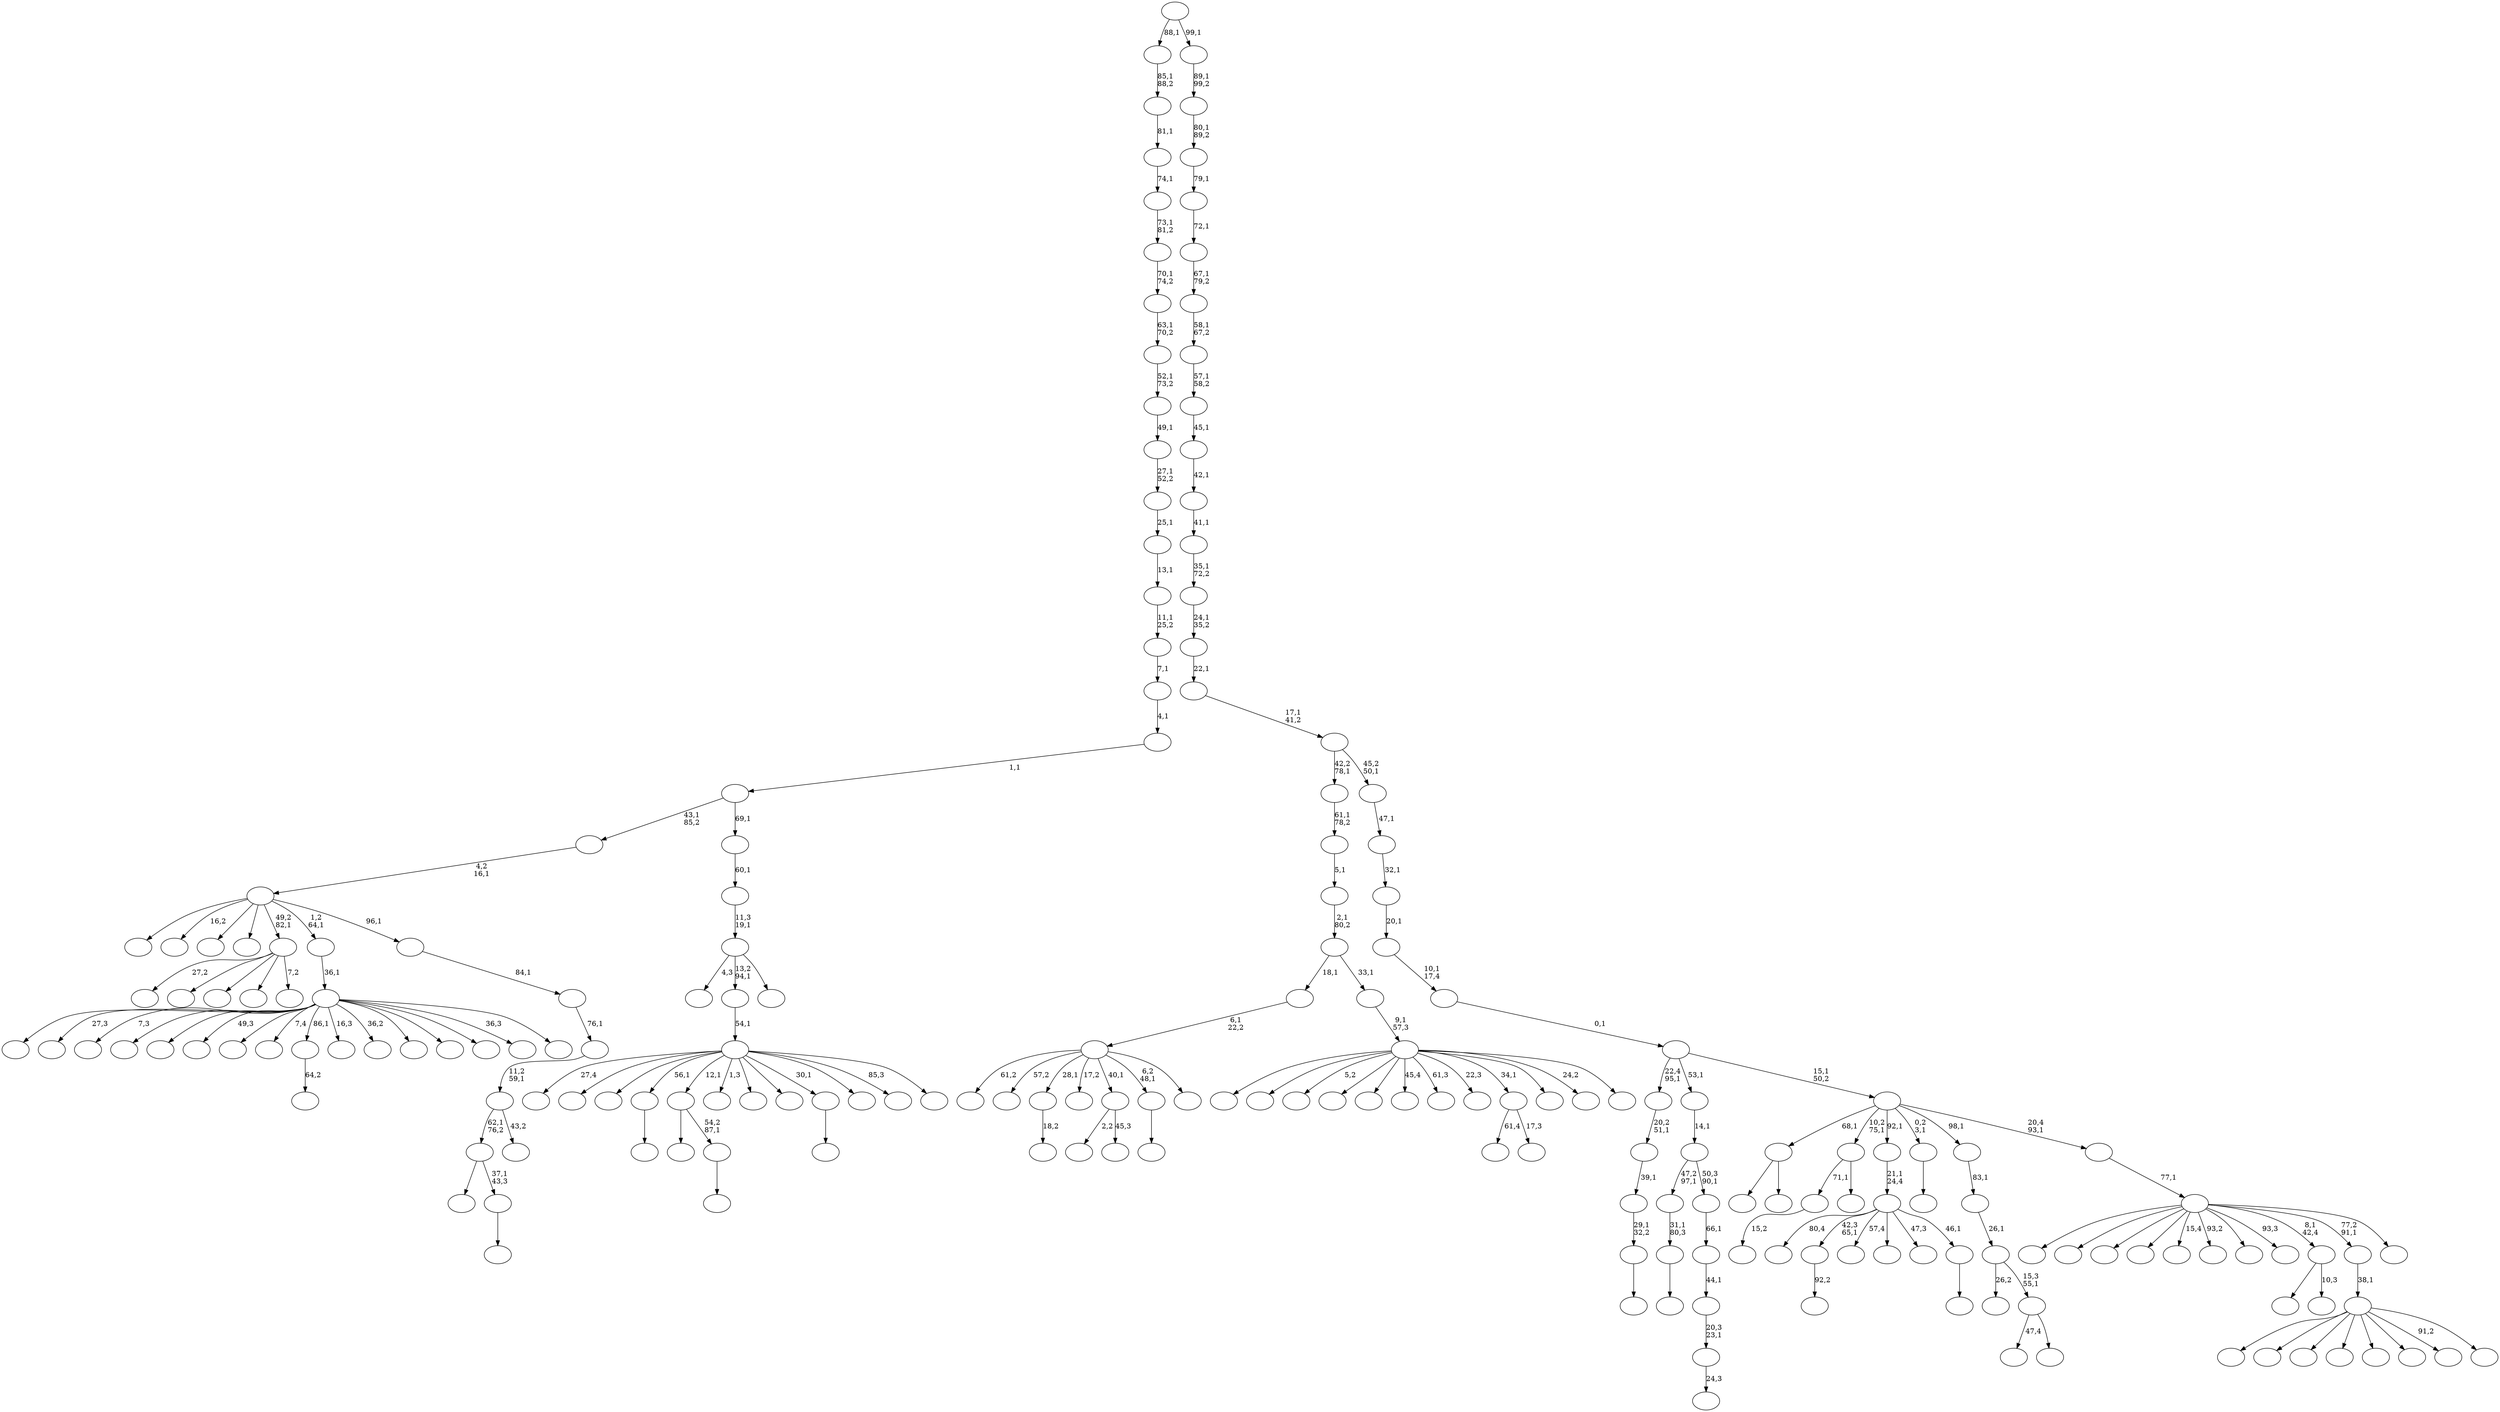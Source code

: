 digraph T {
	200 [label=""]
	199 [label=""]
	198 [label=""]
	197 [label=""]
	196 [label=""]
	195 [label=""]
	194 [label=""]
	193 [label=""]
	192 [label=""]
	191 [label=""]
	190 [label=""]
	189 [label=""]
	188 [label=""]
	187 [label=""]
	186 [label=""]
	185 [label=""]
	184 [label=""]
	183 [label=""]
	182 [label=""]
	181 [label=""]
	180 [label=""]
	179 [label=""]
	178 [label=""]
	177 [label=""]
	176 [label=""]
	175 [label=""]
	174 [label=""]
	173 [label=""]
	172 [label=""]
	171 [label=""]
	170 [label=""]
	169 [label=""]
	168 [label=""]
	167 [label=""]
	166 [label=""]
	165 [label=""]
	164 [label=""]
	163 [label=""]
	162 [label=""]
	161 [label=""]
	160 [label=""]
	159 [label=""]
	158 [label=""]
	157 [label=""]
	156 [label=""]
	155 [label=""]
	154 [label=""]
	153 [label=""]
	152 [label=""]
	151 [label=""]
	150 [label=""]
	149 [label=""]
	148 [label=""]
	147 [label=""]
	146 [label=""]
	145 [label=""]
	144 [label=""]
	143 [label=""]
	142 [label=""]
	141 [label=""]
	140 [label=""]
	139 [label=""]
	138 [label=""]
	137 [label=""]
	136 [label=""]
	135 [label=""]
	134 [label=""]
	133 [label=""]
	132 [label=""]
	131 [label=""]
	130 [label=""]
	129 [label=""]
	128 [label=""]
	127 [label=""]
	126 [label=""]
	125 [label=""]
	124 [label=""]
	123 [label=""]
	122 [label=""]
	121 [label=""]
	120 [label=""]
	119 [label=""]
	118 [label=""]
	117 [label=""]
	116 [label=""]
	115 [label=""]
	114 [label=""]
	113 [label=""]
	112 [label=""]
	111 [label=""]
	110 [label=""]
	109 [label=""]
	108 [label=""]
	107 [label=""]
	106 [label=""]
	105 [label=""]
	104 [label=""]
	103 [label=""]
	102 [label=""]
	101 [label=""]
	100 [label=""]
	99 [label=""]
	98 [label=""]
	97 [label=""]
	96 [label=""]
	95 [label=""]
	94 [label=""]
	93 [label=""]
	92 [label=""]
	91 [label=""]
	90 [label=""]
	89 [label=""]
	88 [label=""]
	87 [label=""]
	86 [label=""]
	85 [label=""]
	84 [label=""]
	83 [label=""]
	82 [label=""]
	81 [label=""]
	80 [label=""]
	79 [label=""]
	78 [label=""]
	77 [label=""]
	76 [label=""]
	75 [label=""]
	74 [label=""]
	73 [label=""]
	72 [label=""]
	71 [label=""]
	70 [label=""]
	69 [label=""]
	68 [label=""]
	67 [label=""]
	66 [label=""]
	65 [label=""]
	64 [label=""]
	63 [label=""]
	62 [label=""]
	61 [label=""]
	60 [label=""]
	59 [label=""]
	58 [label=""]
	57 [label=""]
	56 [label=""]
	55 [label=""]
	54 [label=""]
	53 [label=""]
	52 [label=""]
	51 [label=""]
	50 [label=""]
	49 [label=""]
	48 [label=""]
	47 [label=""]
	46 [label=""]
	45 [label=""]
	44 [label=""]
	43 [label=""]
	42 [label=""]
	41 [label=""]
	40 [label=""]
	39 [label=""]
	38 [label=""]
	37 [label=""]
	36 [label=""]
	35 [label=""]
	34 [label=""]
	33 [label=""]
	32 [label=""]
	31 [label=""]
	30 [label=""]
	29 [label=""]
	28 [label=""]
	27 [label=""]
	26 [label=""]
	25 [label=""]
	24 [label=""]
	23 [label=""]
	22 [label=""]
	21 [label=""]
	20 [label=""]
	19 [label=""]
	18 [label=""]
	17 [label=""]
	16 [label=""]
	15 [label=""]
	14 [label=""]
	13 [label=""]
	12 [label=""]
	11 [label=""]
	10 [label=""]
	9 [label=""]
	8 [label=""]
	7 [label=""]
	6 [label=""]
	5 [label=""]
	4 [label=""]
	3 [label=""]
	2 [label=""]
	1 [label=""]
	0 [label=""]
	182 -> 183 [label=""]
	181 -> 182 [label="29,1\n32,2"]
	180 -> 181 [label="39,1"]
	179 -> 180 [label="20,2\n51,1"]
	177 -> 178 [label="18,2"]
	175 -> 176 [label="15,2"]
	173 -> 174 [label=""]
	172 -> 198 [label=""]
	172 -> 173 [label="37,1\n43,3"]
	163 -> 168 [label=""]
	163 -> 164 [label=""]
	156 -> 157 [label=""]
	153 -> 175 [label="71,1"]
	153 -> 154 [label=""]
	147 -> 148 [label="92,2"]
	145 -> 146 [label=""]
	144 -> 155 [label=""]
	144 -> 145 [label="54,2\n87,1"]
	140 -> 141 [label=""]
	139 -> 140 [label="31,1\n80,3"]
	137 -> 138 [label="24,3"]
	136 -> 137 [label="20,3\n23,1"]
	135 -> 136 [label="44,1"]
	134 -> 135 [label="66,1"]
	133 -> 139 [label="47,2\n97,1"]
	133 -> 134 [label="50,3\n90,1"]
	132 -> 133 [label="14,1"]
	122 -> 123 [label="64,2"]
	115 -> 121 [label="2,2"]
	115 -> 116 [label="45,3"]
	110 -> 111 [label=""]
	100 -> 101 [label=""]
	99 -> 187 [label="80,4"]
	99 -> 147 [label="42,3\n65,1"]
	99 -> 127 [label="57,4"]
	99 -> 124 [label=""]
	99 -> 108 [label="47,3"]
	99 -> 100 [label="46,1"]
	98 -> 99 [label="21,1\n24,4"]
	95 -> 96 [label=""]
	87 -> 88 [label=""]
	84 -> 165 [label="27,2"]
	84 -> 160 [label=""]
	84 -> 97 [label=""]
	84 -> 92 [label=""]
	84 -> 85 [label="7,2"]
	82 -> 200 [label=""]
	82 -> 194 [label="27,3"]
	82 -> 191 [label="7,3"]
	82 -> 189 [label=""]
	82 -> 185 [label=""]
	82 -> 149 [label="49,3"]
	82 -> 131 [label=""]
	82 -> 130 [label="7,4"]
	82 -> 122 [label="86,1"]
	82 -> 117 [label="16,3"]
	82 -> 109 [label="36,2"]
	82 -> 105 [label=""]
	82 -> 93 [label=""]
	82 -> 90 [label=""]
	82 -> 89 [label="36,3"]
	82 -> 83 [label=""]
	81 -> 82 [label="36,1"]
	79 -> 197 [label="61,2"]
	79 -> 184 [label="57,2"]
	79 -> 177 [label="28,1"]
	79 -> 166 [label="17,2"]
	79 -> 115 [label="40,1"]
	79 -> 87 [label="6,2\n48,1"]
	79 -> 80 [label=""]
	78 -> 79 [label="6,1\n22,2"]
	76 -> 114 [label="61,4"]
	76 -> 77 [label="17,3"]
	74 -> 188 [label="27,4"]
	74 -> 167 [label=""]
	74 -> 162 [label=""]
	74 -> 156 [label="56,1"]
	74 -> 144 [label="12,1"]
	74 -> 126 [label="1,3"]
	74 -> 113 [label=""]
	74 -> 112 [label=""]
	74 -> 110 [label="30,1"]
	74 -> 107 [label=""]
	74 -> 94 [label="85,3"]
	74 -> 75 [label=""]
	73 -> 74 [label="54,1"]
	71 -> 125 [label="47,4"]
	71 -> 72 [label=""]
	70 -> 190 [label="26,2"]
	70 -> 71 [label="15,3\n55,1"]
	69 -> 70 [label="26,1"]
	68 -> 69 [label="83,1"]
	65 -> 172 [label="62,1\n76,2"]
	65 -> 66 [label="43,2"]
	64 -> 65 [label="11,2\n59,1"]
	63 -> 64 [label="76,1"]
	62 -> 63 [label="84,1"]
	61 -> 161 [label=""]
	61 -> 143 [label="16,2"]
	61 -> 119 [label=""]
	61 -> 104 [label=""]
	61 -> 84 [label="49,2\n82,1"]
	61 -> 81 [label="1,2\n64,1"]
	61 -> 62 [label="96,1"]
	60 -> 61 [label="4,2\n16,1"]
	57 -> 193 [label="4,3"]
	57 -> 73 [label="13,2\n94,1"]
	57 -> 58 [label=""]
	56 -> 57 [label="11,3\n19,1"]
	55 -> 56 [label="60,1"]
	54 -> 60 [label="43,1\n85,2"]
	54 -> 55 [label="69,1"]
	53 -> 54 [label="1,1"]
	52 -> 53 [label="4,1"]
	51 -> 52 [label="7,1"]
	50 -> 51 [label="11,1\n25,2"]
	49 -> 50 [label="13,1"]
	48 -> 49 [label="25,1"]
	47 -> 48 [label="27,1\n52,2"]
	46 -> 47 [label="49,1"]
	45 -> 46 [label="52,1\n73,2"]
	44 -> 45 [label="63,1\n70,2"]
	43 -> 44 [label="70,1\n74,2"]
	42 -> 43 [label="73,1\n81,2"]
	41 -> 42 [label="74,1"]
	40 -> 41 [label="81,1"]
	39 -> 40 [label="85,1\n88,2"]
	37 -> 158 [label=""]
	37 -> 38 [label="10,3"]
	34 -> 199 [label=""]
	34 -> 169 [label=""]
	34 -> 152 [label="5,2"]
	34 -> 150 [label=""]
	34 -> 142 [label=""]
	34 -> 128 [label="45,4"]
	34 -> 120 [label="61,3"]
	34 -> 102 [label="22,3"]
	34 -> 76 [label="34,1"]
	34 -> 67 [label=""]
	34 -> 59 [label="24,2"]
	34 -> 35 [label=""]
	33 -> 34 [label="9,1\n57,3"]
	32 -> 78 [label="18,1"]
	32 -> 33 [label="33,1"]
	31 -> 32 [label="2,1\n80,2"]
	30 -> 31 [label="5,1"]
	29 -> 30 [label="61,1\n78,2"]
	27 -> 186 [label=""]
	27 -> 171 [label=""]
	27 -> 170 [label=""]
	27 -> 129 [label=""]
	27 -> 106 [label=""]
	27 -> 103 [label=""]
	27 -> 36 [label="91,2"]
	27 -> 28 [label=""]
	26 -> 27 [label="38,1"]
	24 -> 196 [label=""]
	24 -> 195 [label=""]
	24 -> 192 [label=""]
	24 -> 159 [label=""]
	24 -> 151 [label="15,4"]
	24 -> 118 [label="93,2"]
	24 -> 91 [label=""]
	24 -> 86 [label="93,3"]
	24 -> 37 [label="8,1\n42,4"]
	24 -> 26 [label="77,2\n91,1"]
	24 -> 25 [label=""]
	23 -> 24 [label="77,1"]
	22 -> 163 [label="68,1"]
	22 -> 153 [label="10,2\n75,1"]
	22 -> 98 [label="92,1"]
	22 -> 95 [label="0,2\n3,1"]
	22 -> 68 [label="98,1"]
	22 -> 23 [label="20,4\n93,1"]
	21 -> 179 [label="22,4\n95,1"]
	21 -> 132 [label="53,1"]
	21 -> 22 [label="15,1\n50,2"]
	20 -> 21 [label="0,1"]
	19 -> 20 [label="10,1\n17,4"]
	18 -> 19 [label="20,1"]
	17 -> 18 [label="32,1"]
	16 -> 17 [label="47,1"]
	15 -> 29 [label="42,2\n78,1"]
	15 -> 16 [label="45,2\n50,1"]
	14 -> 15 [label="17,1\n41,2"]
	13 -> 14 [label="22,1"]
	12 -> 13 [label="24,1\n35,2"]
	11 -> 12 [label="35,1\n72,2"]
	10 -> 11 [label="41,1"]
	9 -> 10 [label="42,1"]
	8 -> 9 [label="45,1"]
	7 -> 8 [label="57,1\n58,2"]
	6 -> 7 [label="58,1\n67,2"]
	5 -> 6 [label="67,1\n79,2"]
	4 -> 5 [label="72,1"]
	3 -> 4 [label="79,1"]
	2 -> 3 [label="80,1\n89,2"]
	1 -> 2 [label="89,1\n99,2"]
	0 -> 39 [label="88,1"]
	0 -> 1 [label="99,1"]
}
